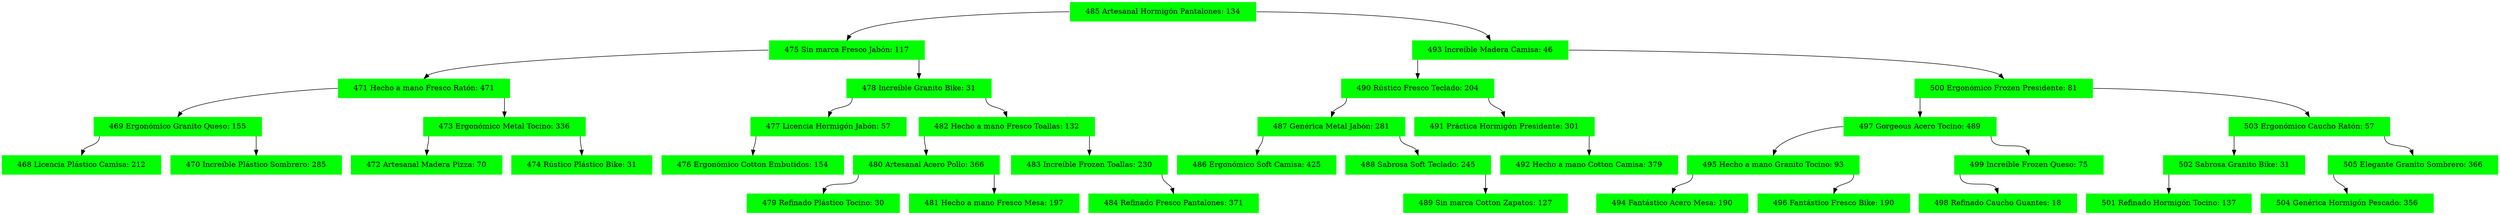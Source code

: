 digraph G{
node[shape="record"];
node0xc0004fdbc0[label="<f0>|<f1>485  Artesanal Hormigón Pantalones: 134|<f2>",color=green,style =filled];
node0xc0004fdda0[label="<f0>|<f1>475 Sin marca Fresco Jabón: 117|<f2>",color=green,style =filled];
node0xc0004fdbc0:f0->node0xc0004fdda0:f1
node0xc000cee4e0[label="<f0>|<f1>471 Hecho a mano Fresco Ratón: 471|<f2>",color=green,style =filled];
node0xc0004fdda0:f0->node0xc000cee4e0:f1
node0xc000cee900[label="<f0>|<f1>469 Ergonómico Granito Queso: 155|<f2>",color=green,style =filled];
node0xc000cee4e0:f0->node0xc000cee900:f1
node0xc000cee7e0[label="<f0>|<f1>468 Licencia Plástico Camisa: 212|<f2>",color=green,style =filled];
node0xc000cee900:f0->node0xc000cee7e0:f1
node0xc000cee300[label="<f0>|<f1>470 Increíble Plástico Sombrero: 285|<f2>",color=green,style =filled];
node0xc000cee900:f2->node0xc000cee300:f1
node0xc000cee000[label="<f0>|<f1>473 Ergonómico Metal Tocino: 336|<f2>",color=green,style =filled];
node0xc000cee4e0:f2->node0xc000cee000:f1
node0xc000cee6c0[label="<f0>|<f1>472 Artesanal Madera Pizza: 70|<f2>",color=green,style =filled];
node0xc000cee000:f0->node0xc000cee6c0:f1
node0xc0004fdd40[label="<f0>|<f1>474 Rústico Plástico Bike: 31|<f2>",color=green,style =filled];
node0xc000cee000:f2->node0xc0004fdd40:f1
node0xc000cee060[label="<f0>|<f1>478 Increíble Granito Bike: 31|<f2>",color=green,style =filled];
node0xc0004fdda0:f2->node0xc000cee060:f1
node0xc0004fde60[label="<f0>|<f1>477 Licencia Hormigón Jabón: 57|<f2>",color=green,style =filled];
node0xc000cee060:f0->node0xc0004fde60:f1
node0xc000cee3c0[label="<f0>|<f1>476 Ergonómico Cotton Embutidos: 154|<f2>",color=green,style =filled];
node0xc0004fde60:f0->node0xc000cee3c0:f1
node0xc000cee240[label="<f0>|<f1>482 Hecho a mano Fresco Toallas: 132|<f2>",color=green,style =filled];
node0xc000cee060:f2->node0xc000cee240:f1
node0xc000cee720[label="<f0>|<f1>480 Artesanal Acero Pollo: 366|<f2>",color=green,style =filled];
node0xc000cee240:f0->node0xc000cee720:f1
node0xc000cee480[label="<f0>|<f1>479 Refinado Plástico Tocino: 30|<f2>",color=green,style =filled];
node0xc000cee720:f0->node0xc000cee480:f1
node0xc000cee780[label="<f0>|<f1>481 Hecho a mano Fresco Mesa: 197|<f2>",color=green,style =filled];
node0xc000cee720:f2->node0xc000cee780:f1
node0xc0004fdc80[label="<f0>|<f1>483 Increíble Frozen Toallas: 230|<f2>",color=green,style =filled];
node0xc000cee240:f2->node0xc0004fdc80:f1
node0xc000cee840[label="<f0>|<f1>484 Refinado Fresco Pantalones: 371|<f2>",color=green,style =filled];
node0xc0004fdc80:f2->node0xc000cee840:f1
node0xc0004fdec0[label="<f0>|<f1>493 Increíble Madera Camisa: 46|<f2>",color=green,style =filled];
node0xc0004fdbc0:f2->node0xc0004fdec0:f1
node0xc000cee420[label="<f0>|<f1>490 Rústico Fresco Teclado: 204|<f2>",color=green,style =filled];
node0xc0004fdec0:f0->node0xc000cee420:f1
node0xc000cee2a0[label="<f0>|<f1>487 Genérica Metal Jabón: 281|<f2>",color=green,style =filled];
node0xc000cee420:f0->node0xc000cee2a0:f1
node0xc000cee5a0[label="<f0>|<f1>486 Ergonómico Soft Camisa: 425|<f2>",color=green,style =filled];
node0xc000cee2a0:f0->node0xc000cee5a0:f1
node0xc000cee600[label="<f0>|<f1>488 Sabrosa Soft Teclado: 245|<f2>",color=green,style =filled];
node0xc000cee2a0:f2->node0xc000cee600:f1
node0xc000cee9c0[label="<f0>|<f1>489 Sin marca Cotton Zapatos: 127|<f2>",color=green,style =filled];
node0xc000cee600:f2->node0xc000cee9c0:f1
node0xc0004fdc20[label="<f0>|<f1>491 Práctica Hormigón Presidente: 301|<f2>",color=green,style =filled];
node0xc000cee420:f2->node0xc0004fdc20:f1
node0xc000cee120[label="<f0>|<f1>492 Hecho a mano Cotton Camisa: 379|<f2>",color=green,style =filled];
node0xc0004fdc20:f2->node0xc000cee120:f1
node0xc0004fdce0[label="<f0>|<f1>500 Ergonómico Frozen Presidente: 81|<f2>",color=green,style =filled];
node0xc0004fdec0:f2->node0xc0004fdce0:f1
node0xc000cee360[label="<f0>|<f1>497 Gorgeous Acero Tocino: 489|<f2>",color=green,style =filled];
node0xc0004fdce0:f0->node0xc000cee360:f1
node0xc000cee8a0[label="<f0>|<f1>495 Hecho a mano Granito Tocino: 93|<f2>",color=green,style =filled];
node0xc000cee360:f0->node0xc000cee8a0:f1
node0xc000cee180[label="<f0>|<f1>494 Fantástico Acero Mesa: 190|<f2>",color=green,style =filled];
node0xc000cee8a0:f0->node0xc000cee180:f1
node0xc000cee540[label="<f0>|<f1>496 Fantástico Fresco Bike: 190|<f2>",color=green,style =filled];
node0xc000cee8a0:f2->node0xc000cee540:f1
node0xc000cee0c0[label="<f0>|<f1>499 Increíble Frozen Queso: 75|<f2>",color=green,style =filled];
node0xc000cee360:f2->node0xc000cee0c0:f1
node0xc000cee660[label="<f0>|<f1>498 Refinado Caucho Guantes: 18|<f2>",color=green,style =filled];
node0xc000cee0c0:f0->node0xc000cee660:f1
node0xc0004fdf80[label="<f0>|<f1>503 Ergonómico Caucho Ratón: 57|<f2>",color=green,style =filled];
node0xc0004fdce0:f2->node0xc0004fdf80:f1
node0xc0004fdf20[label="<f0>|<f1>502 Sabrosa Granito Bike: 31|<f2>",color=green,style =filled];
node0xc0004fdf80:f0->node0xc0004fdf20:f1
node0xc000cee1e0[label="<f0>|<f1>501 Refinado Hormigón Tocino: 137|<f2>",color=green,style =filled];
node0xc0004fdf20:f0->node0xc000cee1e0:f1
node0xc0004fde00[label="<f0>|<f1>505 Elegante Granito Sombrero: 366|<f2>",color=green,style =filled];
node0xc0004fdf80:f2->node0xc0004fde00:f1
node0xc000cee960[label="<f0>|<f1>504 Genérica Hormigón Pescado: 356|<f2>",color=green,style =filled];
node0xc0004fde00:f0->node0xc000cee960:f1
}
